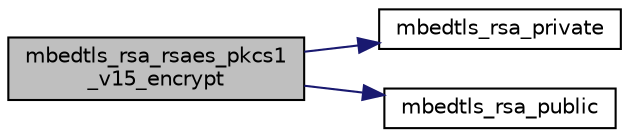 digraph "mbedtls_rsa_rsaes_pkcs1_v15_encrypt"
{
 // LATEX_PDF_SIZE
  edge [fontname="Helvetica",fontsize="10",labelfontname="Helvetica",labelfontsize="10"];
  node [fontname="Helvetica",fontsize="10",shape=record];
  rankdir="LR";
  Node1 [label="mbedtls_rsa_rsaes_pkcs1\l_v15_encrypt",height=0.2,width=0.4,color="black", fillcolor="grey75", style="filled", fontcolor="black",tooltip="This function performs a PKCS#1 v1.5 encryption operation (RSAES-PKCS1-v1_5-ENCRYPT)."];
  Node1 -> Node2 [color="midnightblue",fontsize="10",style="solid",fontname="Helvetica"];
  Node2 [label="mbedtls_rsa_private",height=0.2,width=0.4,color="black", fillcolor="white", style="filled",URL="$d1/d81/rsa_8c.html#a3e016741ddaa354916ade4d48e9a0965",tooltip="This function performs an RSA private key operation."];
  Node1 -> Node3 [color="midnightblue",fontsize="10",style="solid",fontname="Helvetica"];
  Node3 [label="mbedtls_rsa_public",height=0.2,width=0.4,color="black", fillcolor="white", style="filled",URL="$d1/d81/rsa_8c.html#a9db0f76aff9a6ce179b6fbe329bf5569",tooltip="This function performs an RSA public key operation."];
}
